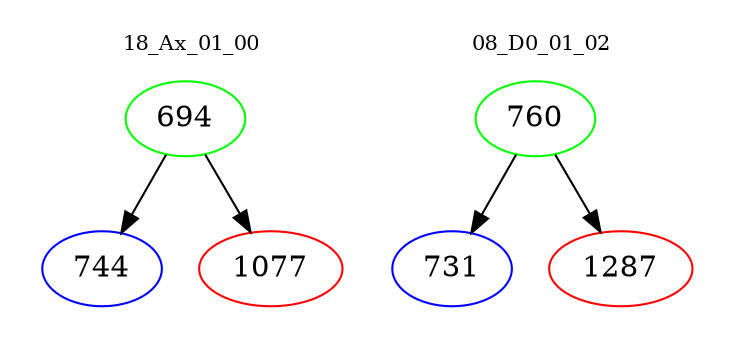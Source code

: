 digraph{
subgraph cluster_0 {
color = white
label = "18_Ax_01_00";
fontsize=10;
T0_694 [label="694", color="green"]
T0_694 -> T0_744 [color="black"]
T0_744 [label="744", color="blue"]
T0_694 -> T0_1077 [color="black"]
T0_1077 [label="1077", color="red"]
}
subgraph cluster_1 {
color = white
label = "08_D0_01_02";
fontsize=10;
T1_760 [label="760", color="green"]
T1_760 -> T1_731 [color="black"]
T1_731 [label="731", color="blue"]
T1_760 -> T1_1287 [color="black"]
T1_1287 [label="1287", color="red"]
}
}
